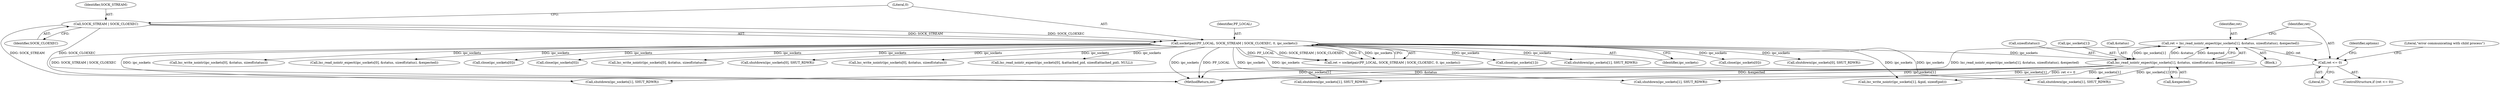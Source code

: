 digraph "0_lxc_81f466d05f2a89cb4f122ef7f593ff3f279b165c_1@API" {
"1000533" [label="(Call,ret = lxc_read_nointr_expect(ipc_sockets[1], &status, sizeof(status), &expected))"];
"1000535" [label="(Call,lxc_read_nointr_expect(ipc_sockets[1], &status, sizeof(status), &expected))"];
"1000281" [label="(Call,socketpair(PF_LOCAL, SOCK_STREAM | SOCK_CLOEXEC, 0, ipc_sockets))"];
"1000283" [label="(Call,SOCK_STREAM | SOCK_CLOEXEC)"];
"1000546" [label="(Call,ret <= 0)"];
"1000285" [label="(Identifier,SOCK_CLOEXEC)"];
"1000279" [label="(Call,ret = socketpair(PF_LOCAL, SOCK_STREAM | SOCK_CLOEXEC, 0, ipc_sockets))"];
"1000564" [label="(Identifier,options)"];
"1000326" [label="(Call,close(ipc_sockets[1]))"];
"1000685" [label="(Call,shutdown(ipc_sockets[1], SHUT_RDWR))"];
"1000287" [label="(Identifier,ipc_sockets)"];
"1000281" [label="(Call,socketpair(PF_LOCAL, SOCK_STREAM | SOCK_CLOEXEC, 0, ipc_sockets))"];
"1000552" [label="(Call,shutdown(ipc_sockets[1], SHUT_RDWR))"];
"1000522" [label="(Call,close(ipc_sockets[0]))"];
"1000545" [label="(ControlStructure,if (ret <= 0))"];
"1000284" [label="(Identifier,SOCK_STREAM)"];
"1000502" [label="(Call,shutdown(ipc_sockets[0], SHUT_RDWR))"];
"1000695" [label="(MethodReturn,int)"];
"1000286" [label="(Literal,0)"];
"1000535" [label="(Call,lxc_read_nointr_expect(ipc_sockets[1], &status, sizeof(status), &expected))"];
"1000546" [label="(Call,ret <= 0)"];
"1000468" [label="(Call,lxc_write_nointr(ipc_sockets[0], &status, sizeof(status)))"];
"1000536" [label="(Call,ipc_sockets[1])"];
"1000609" [label="(Call,shutdown(ipc_sockets[1], SHUT_RDWR))"];
"1000548" [label="(Literal,0)"];
"1000441" [label="(Call,lxc_read_nointr_expect(ipc_sockets[0], &status, sizeof(status), &expected))"];
"1000539" [label="(Call,&status)"];
"1000489" [label="(Call,close(ipc_sockets[0]))"];
"1000541" [label="(Call,sizeof(status))"];
"1000659" [label="(Call,shutdown(ipc_sockets[1], SHUT_RDWR))"];
"1000282" [label="(Identifier,PF_LOCAL)"];
"1000587" [label="(Call,shutdown(ipc_sockets[1], SHUT_RDWR))"];
"1000551" [label="(Literal,\"error communicating with child process\")"];
"1000507" [label="(Call,close(ipc_sockets[0]))"];
"1000533" [label="(Call,ret = lxc_read_nointr_expect(ipc_sockets[1], &status, sizeof(status), &expected))"];
"1000283" [label="(Call,SOCK_STREAM | SOCK_CLOEXEC)"];
"1000547" [label="(Identifier,ret)"];
"1000134" [label="(Block,)"];
"1000420" [label="(Call,lxc_write_nointr(ipc_sockets[0], &status, sizeof(status)))"];
"1000669" [label="(Call,lxc_write_nointr(ipc_sockets[1], &pid, sizeof(pid)))"];
"1000543" [label="(Call,&expected)"];
"1000484" [label="(Call,shutdown(ipc_sockets[0], SHUT_RDWR))"];
"1000534" [label="(Identifier,ret)"];
"1000351" [label="(Call,lxc_write_nointr(ipc_sockets[0], &status, sizeof(status)))"];
"1000369" [label="(Call,lxc_read_nointr_expect(ipc_sockets[0], &attached_pid, sizeof(attached_pid), NULL))"];
"1000533" -> "1000134"  [label="AST: "];
"1000533" -> "1000535"  [label="CFG: "];
"1000534" -> "1000533"  [label="AST: "];
"1000535" -> "1000533"  [label="AST: "];
"1000547" -> "1000533"  [label="CFG: "];
"1000533" -> "1000695"  [label="DDG: lxc_read_nointr_expect(ipc_sockets[1], &status, sizeof(status), &expected)"];
"1000535" -> "1000533"  [label="DDG: ipc_sockets[1]"];
"1000535" -> "1000533"  [label="DDG: &status"];
"1000535" -> "1000533"  [label="DDG: &expected"];
"1000533" -> "1000546"  [label="DDG: ret"];
"1000535" -> "1000543"  [label="CFG: "];
"1000536" -> "1000535"  [label="AST: "];
"1000539" -> "1000535"  [label="AST: "];
"1000541" -> "1000535"  [label="AST: "];
"1000543" -> "1000535"  [label="AST: "];
"1000535" -> "1000695"  [label="DDG: &expected"];
"1000535" -> "1000695"  [label="DDG: &status"];
"1000281" -> "1000535"  [label="DDG: ipc_sockets"];
"1000535" -> "1000552"  [label="DDG: ipc_sockets[1]"];
"1000535" -> "1000587"  [label="DDG: ipc_sockets[1]"];
"1000535" -> "1000609"  [label="DDG: ipc_sockets[1]"];
"1000535" -> "1000659"  [label="DDG: ipc_sockets[1]"];
"1000535" -> "1000669"  [label="DDG: ipc_sockets[1]"];
"1000281" -> "1000279"  [label="AST: "];
"1000281" -> "1000287"  [label="CFG: "];
"1000282" -> "1000281"  [label="AST: "];
"1000283" -> "1000281"  [label="AST: "];
"1000286" -> "1000281"  [label="AST: "];
"1000287" -> "1000281"  [label="AST: "];
"1000279" -> "1000281"  [label="CFG: "];
"1000281" -> "1000695"  [label="DDG: PF_LOCAL"];
"1000281" -> "1000695"  [label="DDG: ipc_sockets"];
"1000281" -> "1000695"  [label="DDG: SOCK_STREAM | SOCK_CLOEXEC"];
"1000281" -> "1000279"  [label="DDG: PF_LOCAL"];
"1000281" -> "1000279"  [label="DDG: SOCK_STREAM | SOCK_CLOEXEC"];
"1000281" -> "1000279"  [label="DDG: 0"];
"1000281" -> "1000279"  [label="DDG: ipc_sockets"];
"1000283" -> "1000281"  [label="DDG: SOCK_STREAM"];
"1000283" -> "1000281"  [label="DDG: SOCK_CLOEXEC"];
"1000281" -> "1000326"  [label="DDG: ipc_sockets"];
"1000281" -> "1000351"  [label="DDG: ipc_sockets"];
"1000281" -> "1000369"  [label="DDG: ipc_sockets"];
"1000281" -> "1000420"  [label="DDG: ipc_sockets"];
"1000281" -> "1000441"  [label="DDG: ipc_sockets"];
"1000281" -> "1000468"  [label="DDG: ipc_sockets"];
"1000281" -> "1000484"  [label="DDG: ipc_sockets"];
"1000281" -> "1000489"  [label="DDG: ipc_sockets"];
"1000281" -> "1000502"  [label="DDG: ipc_sockets"];
"1000281" -> "1000507"  [label="DDG: ipc_sockets"];
"1000281" -> "1000522"  [label="DDG: ipc_sockets"];
"1000281" -> "1000552"  [label="DDG: ipc_sockets"];
"1000281" -> "1000587"  [label="DDG: ipc_sockets"];
"1000281" -> "1000609"  [label="DDG: ipc_sockets"];
"1000281" -> "1000659"  [label="DDG: ipc_sockets"];
"1000281" -> "1000669"  [label="DDG: ipc_sockets"];
"1000281" -> "1000685"  [label="DDG: ipc_sockets"];
"1000283" -> "1000285"  [label="CFG: "];
"1000284" -> "1000283"  [label="AST: "];
"1000285" -> "1000283"  [label="AST: "];
"1000286" -> "1000283"  [label="CFG: "];
"1000283" -> "1000695"  [label="DDG: SOCK_CLOEXEC"];
"1000283" -> "1000695"  [label="DDG: SOCK_STREAM"];
"1000546" -> "1000545"  [label="AST: "];
"1000546" -> "1000548"  [label="CFG: "];
"1000547" -> "1000546"  [label="AST: "];
"1000548" -> "1000546"  [label="AST: "];
"1000551" -> "1000546"  [label="CFG: "];
"1000564" -> "1000546"  [label="CFG: "];
"1000546" -> "1000695"  [label="DDG: ret <= 0"];
}
